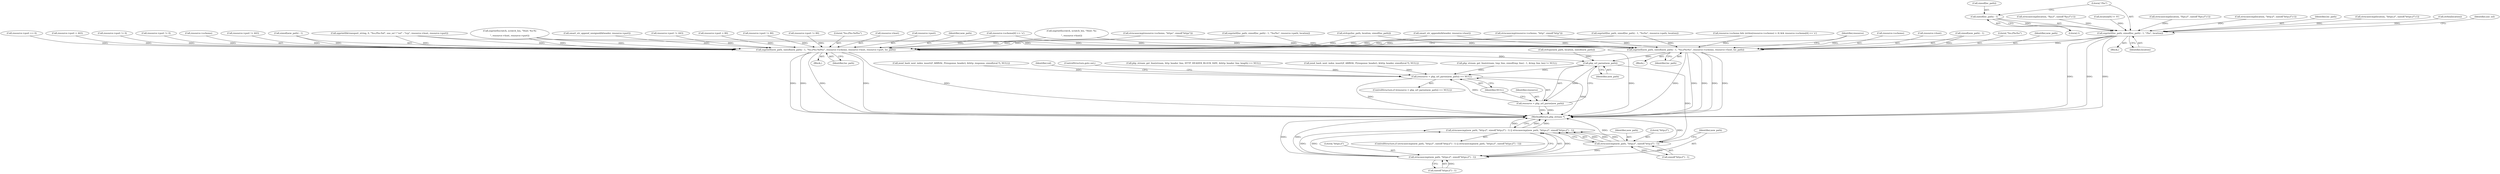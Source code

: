digraph "0_php-src_523f230c831d7b33353203fa34aee4e92ac12bba@API" {
"1003105" [label="(Call,sizeof(loc_path) - 1)"];
"1003103" [label="(Call,snprintf(loc_path, sizeof(loc_path) - 1, \"/%s\", location))"];
"1003136" [label="(Call,snprintf(new_path, sizeof(new_path) - 1, \"%s://%s:%d%s\", resource->scheme, resource->host, resource->port, loc_path))"];
"1003182" [label="(Call,php_url_parse(new_path))"];
"1003179" [label="(Call,(resource = php_url_parse(new_path)) == NULL)"];
"1003180" [label="(Call,resource = php_url_parse(new_path))"];
"1003224" [label="(Call,strncasecmp(new_path, \"http://\", sizeof(\"http://\") - 1))"];
"1003223" [label="(Call,strncasecmp(new_path, \"http://\", sizeof(\"http://\") - 1) || strncasecmp(new_path, \"https://\", sizeof(\"https://\") - 1))"];
"1003231" [label="(Call,strncasecmp(new_path, \"https://\", sizeof(\"https://\") - 1))"];
"1003155" [label="(Call,snprintf(new_path, sizeof(new_path) - 1, \"%s://%s%s\", resource->scheme, resource->host, loc_path))"];
"1000424" [label="(Call,resource->port = 443)"];
"1002626" [label="(Call,zend_hash_next_index_insert(Z_ARRVAL_P(response_header), &http_response, sizeof(zval *), NULL))"];
"1003223" [label="(Call,strncasecmp(new_path, \"http://\", sizeof(\"http://\") - 1) || strncasecmp(new_path, \"https://\", sizeof(\"https://\") - 1))"];
"1003135" [label="(Block,)"];
"1003136" [label="(Call,snprintf(new_path, sizeof(new_path) - 1, \"%s://%s:%d%s\", resource->scheme, resource->host, resource->port, loc_path))"];
"1000321" [label="(Call,strncasecmp(resource->scheme, \"https\", sizeof(\"https\")))"];
"1003179" [label="(Call,(resource = php_url_parse(new_path)) == NULL)"];
"1003188" [label="(Identifier,val)"];
"1003162" [label="(Call,resource->scheme)"];
"1002082" [label="(Call,resource->port != 443)"];
"1000409" [label="(Call,resource->scheme[4] == 's')"];
"1003224" [label="(Call,strncasecmp(new_path, \"http://\", sizeof(\"http://\") - 1))"];
"1003103" [label="(Call,snprintf(loc_path, sizeof(loc_path) - 1, \"/%s\", location))"];
"1003149" [label="(Call,resource->port)"];
"1002979" [label="(Call,strncasecmp(location, \"ftp://\", sizeof(\"ftp://\")-1))"];
"1000314" [label="(Call,strncasecmp(resource->scheme, \"http\", sizeof(\"http\")))"];
"1003077" [label="(Call,snprintf(loc_path, sizeof(loc_path) - 1, \"%s%s\", resource->path, location))"];
"1002944" [label="(Call,location[0] != '\0')"];
"1003184" [label="(Identifier,NULL)"];
"1003154" [label="(Block,)"];
"1002129" [label="(Call,snprintf(scratch, scratch_len, \"Host: %s\r\n\", resource->host))"];
"1003178" [label="(ControlStructure,if ((resource = php_url_parse(new_path)) == NULL))"];
"1003105" [label="(Call,sizeof(loc_path) - 1)"];
"1000436" [label="(Call,resource->port = 80)"];
"1003152" [label="(Identifier,loc_path)"];
"1003182" [label="(Call,php_url_parse(new_path))"];
"1003109" [label="(Literal,\"/%s\")"];
"1002096" [label="(Call,resource->port != 80)"];
"1003090" [label="(Call,snprintf(loc_path, sizeof(loc_path) - 1, \"%s/%s\", resource->path, location))"];
"1003225" [label="(Identifier,new_path)"];
"1003102" [label="(Block,)"];
"1003233" [label="(Literal,\"https://\")"];
"1003186" [label="(ControlStructure,goto out;)"];
"1003106" [label="(Call,sizeof(loc_path))"];
"1003130" [label="(Call,resource->port != 80)"];
"1002986" [label="(Call,strncasecmp(location, \"ftps://\", sizeof(\"ftps://\")-1))"];
"1002685" [label="(Call,php_stream_get_line(stream, http_header_line, HTTP_HEADER_BLOCK_SIZE, &http_header_line_length) == NULL)"];
"1003142" [label="(Literal,\"%s://%s:%d%s\")"];
"1003181" [label="(Identifier,resource)"];
"1002963" [label="(Call,strncasecmp(location, \"http://\", sizeof(\"http://\")-1))"];
"1003146" [label="(Call,resource->host)"];
"1000636" [label="(Call,smart_str_appends(&header, resource->host))"];
"1003232" [label="(Identifier,new_path)"];
"1003165" [label="(Call,resource->host)"];
"1003180" [label="(Call,resource = php_url_parse(new_path))"];
"1003155" [label="(Call,snprintf(new_path, sizeof(new_path) - 1, \"%s://%s%s\", resource->scheme, resource->host, loc_path))"];
"1000485" [label="(Call,spprintf(&transport_string, 0, \"%s://%s:%d\", use_ssl ? \"ssl\" : \"tcp\", resource->host, resource->port))"];
"1000646" [label="(Call,smart_str_append_unsigned(&header, resource->port))"];
"1003137" [label="(Identifier,new_path)"];
"1003104" [label="(Identifier,loc_path)"];
"1003138" [label="(Call,sizeof(new_path) - 1)"];
"1000431" [label="(Call,resource->port == 0)"];
"1000398" [label="(Call,resource->scheme && (strlen(resource->scheme) > 4) && resource->scheme[4] == 's')"];
"1003110" [label="(Identifier,location)"];
"1003171" [label="(Call,strlcpy(new_path, location, sizeof(new_path)))"];
"1002101" [label="(Call,resource->port != 0)"];
"1002971" [label="(Call,strncasecmp(location, \"https://\", sizeof(\"https://\")-1))"];
"1002087" [label="(Call,resource->port != 0)"];
"1002889" [label="(Call,zend_hash_next_index_insert(Z_ARRVAL_P(response_header), &http_header, sizeof(zval *), NULL))"];
"1003227" [label="(Call,sizeof(\"http://\") - 1)"];
"1003157" [label="(Call,sizeof(new_path) - 1)"];
"1002438" [label="(Call,php_stream_get_line(stream, tmp_line, sizeof(tmp_line) - 1, &tmp_line_len) != NULL)"];
"1003222" [label="(ControlStructure,if (strncasecmp(new_path, \"http://\", sizeof(\"http://\") - 1) || strncasecmp(new_path, \"https://\", sizeof(\"https://\") - 1)))"];
"1003241" [label="(MethodReturn,php_stream *)"];
"1002959" [label="(Call,strlen(location))"];
"1003231" [label="(Call,strncasecmp(new_path, \"https://\", sizeof(\"https://\") - 1))"];
"1003177" [label="(Identifier,resource)"];
"1003143" [label="(Call,resource->scheme)"];
"1003183" [label="(Identifier,new_path)"];
"1003234" [label="(Call,sizeof(\"https://\") - 1)"];
"1003168" [label="(Identifier,loc_path)"];
"1003161" [label="(Literal,\"%s://%s%s\")"];
"1003122" [label="(Call,resource->port != 443)"];
"1003108" [label="(Literal,1)"];
"1003156" [label="(Identifier,new_path)"];
"1003226" [label="(Literal,\"http://\")"];
"1002109" [label="(Call,snprintf(scratch, scratch_len, \"Host: %s:%i\r\n\", resource->host, resource->port))"];
"1003121" [label="(Identifier,use_ssl)"];
"1003113" [label="(Call,strlcpy(loc_path, location, sizeof(loc_path)))"];
"1003105" -> "1003103"  [label="AST: "];
"1003105" -> "1003108"  [label="CFG: "];
"1003106" -> "1003105"  [label="AST: "];
"1003108" -> "1003105"  [label="AST: "];
"1003109" -> "1003105"  [label="CFG: "];
"1003105" -> "1003103"  [label="DDG: "];
"1003103" -> "1003102"  [label="AST: "];
"1003103" -> "1003110"  [label="CFG: "];
"1003104" -> "1003103"  [label="AST: "];
"1003109" -> "1003103"  [label="AST: "];
"1003110" -> "1003103"  [label="AST: "];
"1003121" -> "1003103"  [label="CFG: "];
"1003103" -> "1003241"  [label="DDG: "];
"1003103" -> "1003241"  [label="DDG: "];
"1003103" -> "1003241"  [label="DDG: "];
"1002944" -> "1003103"  [label="DDG: "];
"1002979" -> "1003103"  [label="DDG: "];
"1002959" -> "1003103"  [label="DDG: "];
"1002971" -> "1003103"  [label="DDG: "];
"1002986" -> "1003103"  [label="DDG: "];
"1002963" -> "1003103"  [label="DDG: "];
"1003103" -> "1003136"  [label="DDG: "];
"1003103" -> "1003155"  [label="DDG: "];
"1003136" -> "1003135"  [label="AST: "];
"1003136" -> "1003152"  [label="CFG: "];
"1003137" -> "1003136"  [label="AST: "];
"1003138" -> "1003136"  [label="AST: "];
"1003142" -> "1003136"  [label="AST: "];
"1003143" -> "1003136"  [label="AST: "];
"1003146" -> "1003136"  [label="AST: "];
"1003149" -> "1003136"  [label="AST: "];
"1003152" -> "1003136"  [label="AST: "];
"1003177" -> "1003136"  [label="CFG: "];
"1003136" -> "1003241"  [label="DDG: "];
"1003136" -> "1003241"  [label="DDG: "];
"1003136" -> "1003241"  [label="DDG: "];
"1003136" -> "1003241"  [label="DDG: "];
"1003136" -> "1003241"  [label="DDG: "];
"1003136" -> "1003241"  [label="DDG: "];
"1003138" -> "1003136"  [label="DDG: "];
"1000314" -> "1003136"  [label="DDG: "];
"1000409" -> "1003136"  [label="DDG: "];
"1000321" -> "1003136"  [label="DDG: "];
"1000398" -> "1003136"  [label="DDG: "];
"1002129" -> "1003136"  [label="DDG: "];
"1000636" -> "1003136"  [label="DDG: "];
"1000485" -> "1003136"  [label="DDG: "];
"1000485" -> "1003136"  [label="DDG: "];
"1002109" -> "1003136"  [label="DDG: "];
"1002109" -> "1003136"  [label="DDG: "];
"1002096" -> "1003136"  [label="DDG: "];
"1000436" -> "1003136"  [label="DDG: "];
"1002101" -> "1003136"  [label="DDG: "];
"1003130" -> "1003136"  [label="DDG: "];
"1002082" -> "1003136"  [label="DDG: "];
"1002087" -> "1003136"  [label="DDG: "];
"1000424" -> "1003136"  [label="DDG: "];
"1000431" -> "1003136"  [label="DDG: "];
"1003122" -> "1003136"  [label="DDG: "];
"1000646" -> "1003136"  [label="DDG: "];
"1003077" -> "1003136"  [label="DDG: "];
"1003090" -> "1003136"  [label="DDG: "];
"1003113" -> "1003136"  [label="DDG: "];
"1003136" -> "1003182"  [label="DDG: "];
"1003182" -> "1003180"  [label="AST: "];
"1003182" -> "1003183"  [label="CFG: "];
"1003183" -> "1003182"  [label="AST: "];
"1003180" -> "1003182"  [label="CFG: "];
"1003182" -> "1003179"  [label="DDG: "];
"1003182" -> "1003180"  [label="DDG: "];
"1003171" -> "1003182"  [label="DDG: "];
"1003155" -> "1003182"  [label="DDG: "];
"1003182" -> "1003224"  [label="DDG: "];
"1003179" -> "1003178"  [label="AST: "];
"1003179" -> "1003184"  [label="CFG: "];
"1003180" -> "1003179"  [label="AST: "];
"1003184" -> "1003179"  [label="AST: "];
"1003186" -> "1003179"  [label="CFG: "];
"1003188" -> "1003179"  [label="CFG: "];
"1003179" -> "1003241"  [label="DDG: "];
"1003179" -> "1003241"  [label="DDG: "];
"1003180" -> "1003179"  [label="DDG: "];
"1002889" -> "1003179"  [label="DDG: "];
"1002685" -> "1003179"  [label="DDG: "];
"1002626" -> "1003179"  [label="DDG: "];
"1002438" -> "1003179"  [label="DDG: "];
"1003181" -> "1003180"  [label="AST: "];
"1003184" -> "1003180"  [label="CFG: "];
"1003180" -> "1003241"  [label="DDG: "];
"1003180" -> "1003241"  [label="DDG: "];
"1003224" -> "1003223"  [label="AST: "];
"1003224" -> "1003227"  [label="CFG: "];
"1003225" -> "1003224"  [label="AST: "];
"1003226" -> "1003224"  [label="AST: "];
"1003227" -> "1003224"  [label="AST: "];
"1003232" -> "1003224"  [label="CFG: "];
"1003223" -> "1003224"  [label="CFG: "];
"1003224" -> "1003241"  [label="DDG: "];
"1003224" -> "1003241"  [label="DDG: "];
"1003224" -> "1003223"  [label="DDG: "];
"1003224" -> "1003223"  [label="DDG: "];
"1003224" -> "1003223"  [label="DDG: "];
"1003227" -> "1003224"  [label="DDG: "];
"1003224" -> "1003231"  [label="DDG: "];
"1003223" -> "1003222"  [label="AST: "];
"1003223" -> "1003231"  [label="CFG: "];
"1003231" -> "1003223"  [label="AST: "];
"1003241" -> "1003223"  [label="CFG: "];
"1003223" -> "1003241"  [label="DDG: "];
"1003223" -> "1003241"  [label="DDG: "];
"1003223" -> "1003241"  [label="DDG: "];
"1003231" -> "1003223"  [label="DDG: "];
"1003231" -> "1003223"  [label="DDG: "];
"1003231" -> "1003223"  [label="DDG: "];
"1003231" -> "1003234"  [label="CFG: "];
"1003232" -> "1003231"  [label="AST: "];
"1003233" -> "1003231"  [label="AST: "];
"1003234" -> "1003231"  [label="AST: "];
"1003231" -> "1003241"  [label="DDG: "];
"1003231" -> "1003241"  [label="DDG: "];
"1003234" -> "1003231"  [label="DDG: "];
"1003155" -> "1003154"  [label="AST: "];
"1003155" -> "1003168"  [label="CFG: "];
"1003156" -> "1003155"  [label="AST: "];
"1003157" -> "1003155"  [label="AST: "];
"1003161" -> "1003155"  [label="AST: "];
"1003162" -> "1003155"  [label="AST: "];
"1003165" -> "1003155"  [label="AST: "];
"1003168" -> "1003155"  [label="AST: "];
"1003177" -> "1003155"  [label="CFG: "];
"1003155" -> "1003241"  [label="DDG: "];
"1003155" -> "1003241"  [label="DDG: "];
"1003155" -> "1003241"  [label="DDG: "];
"1003155" -> "1003241"  [label="DDG: "];
"1003155" -> "1003241"  [label="DDG: "];
"1003157" -> "1003155"  [label="DDG: "];
"1000314" -> "1003155"  [label="DDG: "];
"1000409" -> "1003155"  [label="DDG: "];
"1000321" -> "1003155"  [label="DDG: "];
"1000398" -> "1003155"  [label="DDG: "];
"1002129" -> "1003155"  [label="DDG: "];
"1000636" -> "1003155"  [label="DDG: "];
"1000485" -> "1003155"  [label="DDG: "];
"1002109" -> "1003155"  [label="DDG: "];
"1003077" -> "1003155"  [label="DDG: "];
"1003090" -> "1003155"  [label="DDG: "];
"1003113" -> "1003155"  [label="DDG: "];
}
